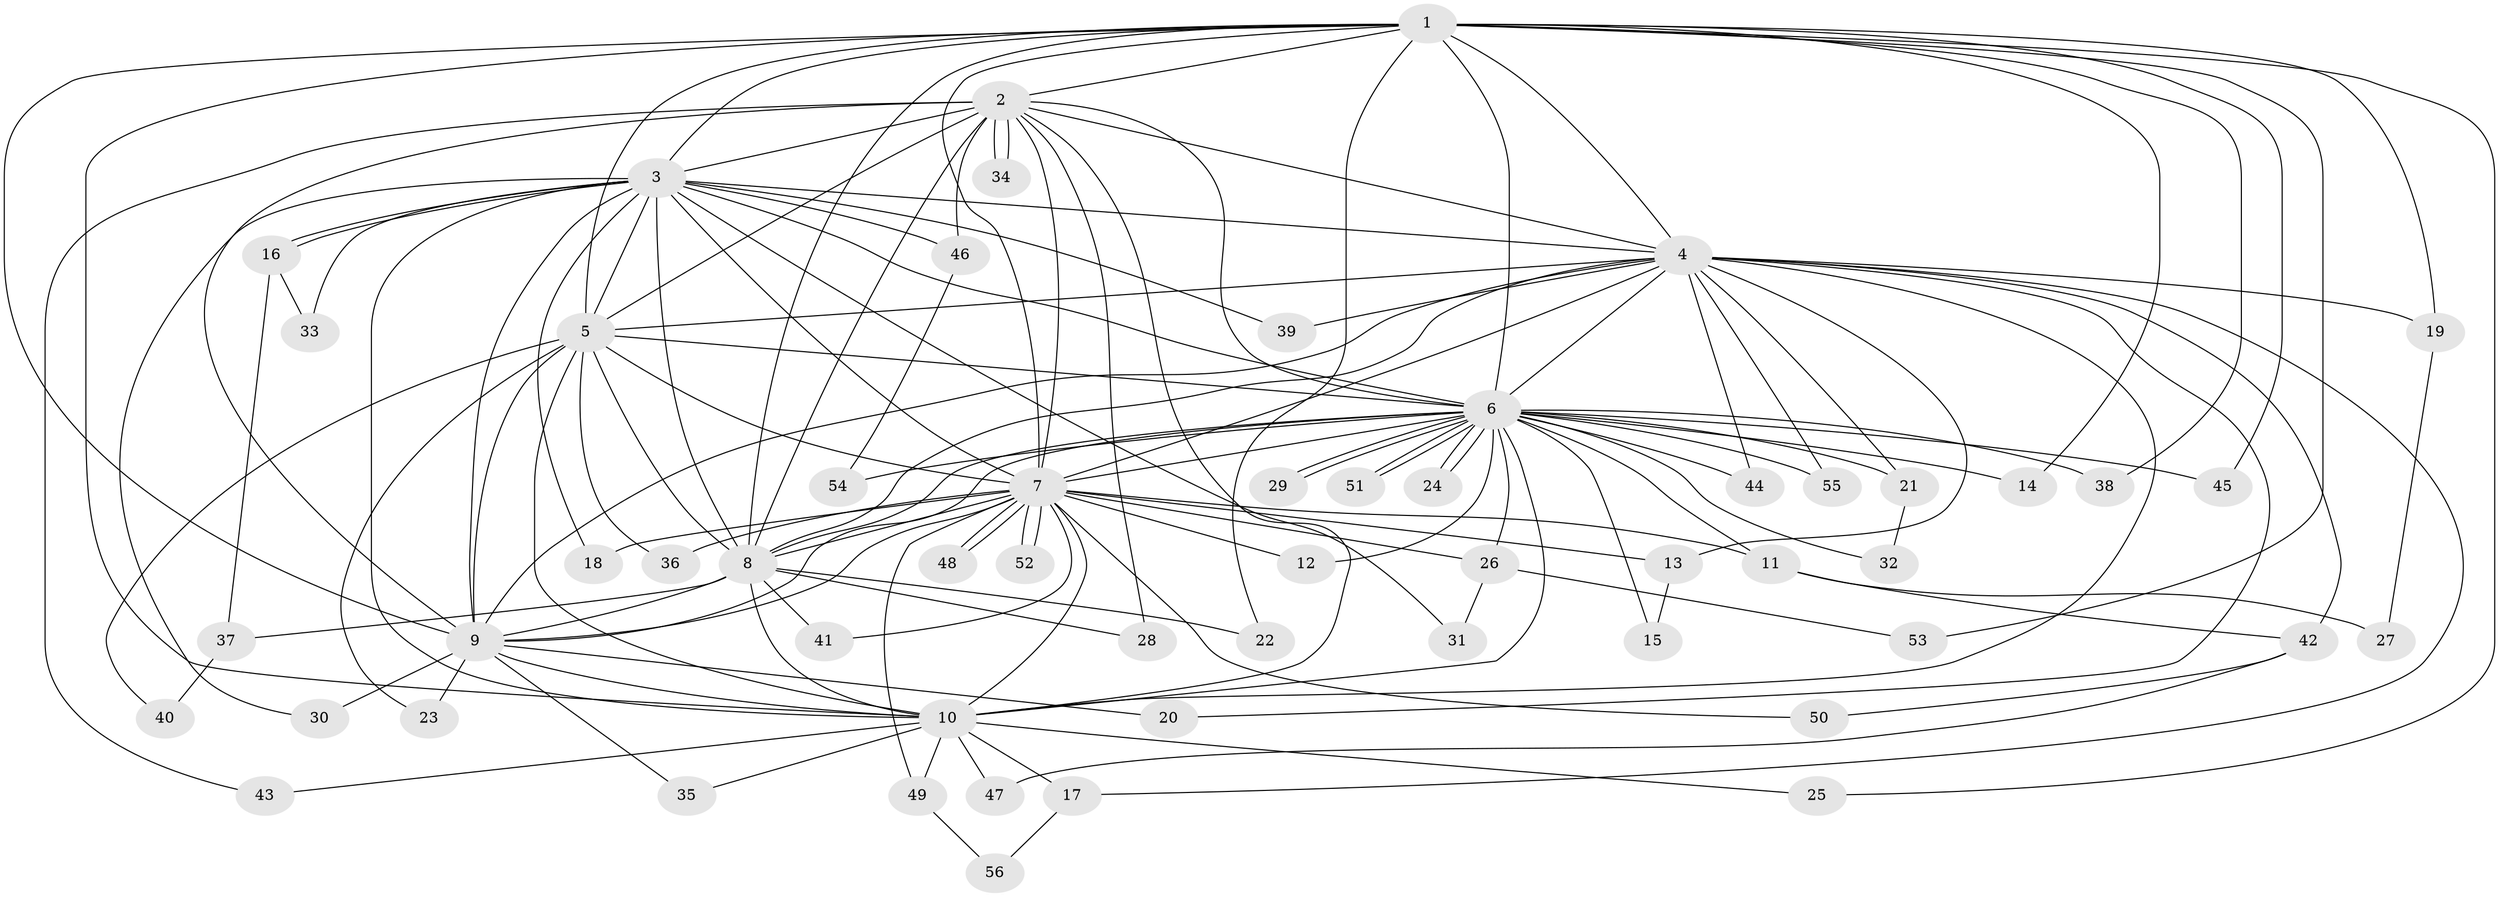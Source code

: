 // coarse degree distribution, {9: 0.043478260869565216, 5: 0.043478260869565216, 3: 0.13043478260869565, 10: 0.043478260869565216, 2: 0.21739130434782608, 8: 0.043478260869565216, 1: 0.30434782608695654, 13: 0.043478260869565216, 7: 0.043478260869565216, 4: 0.043478260869565216, 16: 0.043478260869565216}
// Generated by graph-tools (version 1.1) at 2025/36/03/04/25 23:36:21]
// undirected, 56 vertices, 137 edges
graph export_dot {
  node [color=gray90,style=filled];
  1;
  2;
  3;
  4;
  5;
  6;
  7;
  8;
  9;
  10;
  11;
  12;
  13;
  14;
  15;
  16;
  17;
  18;
  19;
  20;
  21;
  22;
  23;
  24;
  25;
  26;
  27;
  28;
  29;
  30;
  31;
  32;
  33;
  34;
  35;
  36;
  37;
  38;
  39;
  40;
  41;
  42;
  43;
  44;
  45;
  46;
  47;
  48;
  49;
  50;
  51;
  52;
  53;
  54;
  55;
  56;
  1 -- 2;
  1 -- 3;
  1 -- 4;
  1 -- 5;
  1 -- 6;
  1 -- 7;
  1 -- 8;
  1 -- 9;
  1 -- 10;
  1 -- 14;
  1 -- 19;
  1 -- 22;
  1 -- 25;
  1 -- 38;
  1 -- 45;
  1 -- 53;
  2 -- 3;
  2 -- 4;
  2 -- 5;
  2 -- 6;
  2 -- 7;
  2 -- 8;
  2 -- 9;
  2 -- 10;
  2 -- 28;
  2 -- 34;
  2 -- 34;
  2 -- 43;
  2 -- 46;
  3 -- 4;
  3 -- 5;
  3 -- 6;
  3 -- 7;
  3 -- 8;
  3 -- 9;
  3 -- 10;
  3 -- 16;
  3 -- 16;
  3 -- 18;
  3 -- 30;
  3 -- 31;
  3 -- 33;
  3 -- 39;
  3 -- 46;
  4 -- 5;
  4 -- 6;
  4 -- 7;
  4 -- 8;
  4 -- 9;
  4 -- 10;
  4 -- 13;
  4 -- 17;
  4 -- 19;
  4 -- 20;
  4 -- 21;
  4 -- 39;
  4 -- 42;
  4 -- 44;
  4 -- 55;
  5 -- 6;
  5 -- 7;
  5 -- 8;
  5 -- 9;
  5 -- 10;
  5 -- 23;
  5 -- 36;
  5 -- 40;
  6 -- 7;
  6 -- 8;
  6 -- 9;
  6 -- 10;
  6 -- 11;
  6 -- 12;
  6 -- 14;
  6 -- 15;
  6 -- 21;
  6 -- 24;
  6 -- 24;
  6 -- 26;
  6 -- 29;
  6 -- 29;
  6 -- 32;
  6 -- 38;
  6 -- 44;
  6 -- 45;
  6 -- 51;
  6 -- 51;
  6 -- 54;
  6 -- 55;
  7 -- 8;
  7 -- 9;
  7 -- 10;
  7 -- 11;
  7 -- 12;
  7 -- 13;
  7 -- 18;
  7 -- 26;
  7 -- 36;
  7 -- 41;
  7 -- 48;
  7 -- 48;
  7 -- 49;
  7 -- 50;
  7 -- 52;
  7 -- 52;
  8 -- 9;
  8 -- 10;
  8 -- 22;
  8 -- 28;
  8 -- 37;
  8 -- 41;
  9 -- 10;
  9 -- 20;
  9 -- 23;
  9 -- 30;
  9 -- 35;
  10 -- 17;
  10 -- 25;
  10 -- 35;
  10 -- 43;
  10 -- 47;
  10 -- 49;
  11 -- 27;
  11 -- 42;
  13 -- 15;
  16 -- 33;
  16 -- 37;
  17 -- 56;
  19 -- 27;
  21 -- 32;
  26 -- 31;
  26 -- 53;
  37 -- 40;
  42 -- 47;
  42 -- 50;
  46 -- 54;
  49 -- 56;
}
